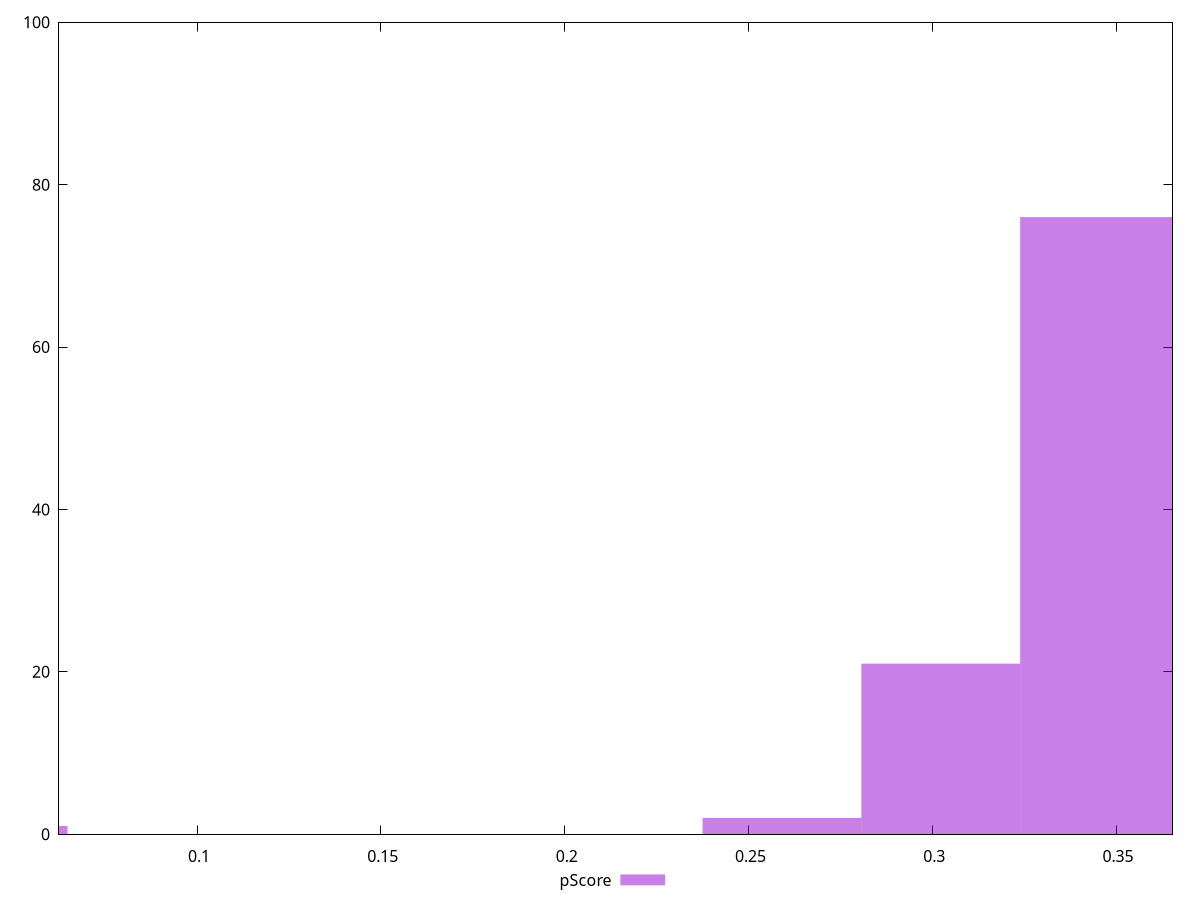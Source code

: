 reset

$pScore <<EOF
0.043187246498628235 1
0.3454979719890259 76
0.3023107254903976 21
0.2591234789917694 2
EOF

set key outside below
set boxwidth 0.043187246498628235
set xrange [0.06245539902810038:0.36534760307969977]
set yrange [0:100]
set trange [0:100]
set style fill transparent solid 0.5 noborder
set terminal svg size 640, 490 enhanced background rgb 'white'
set output "report_00018_2021-02-10T15-25-16.877Z/max-potential-fid/samples/pages+cached/pScore/histogram.svg"

plot $pScore title "pScore" with boxes

reset

